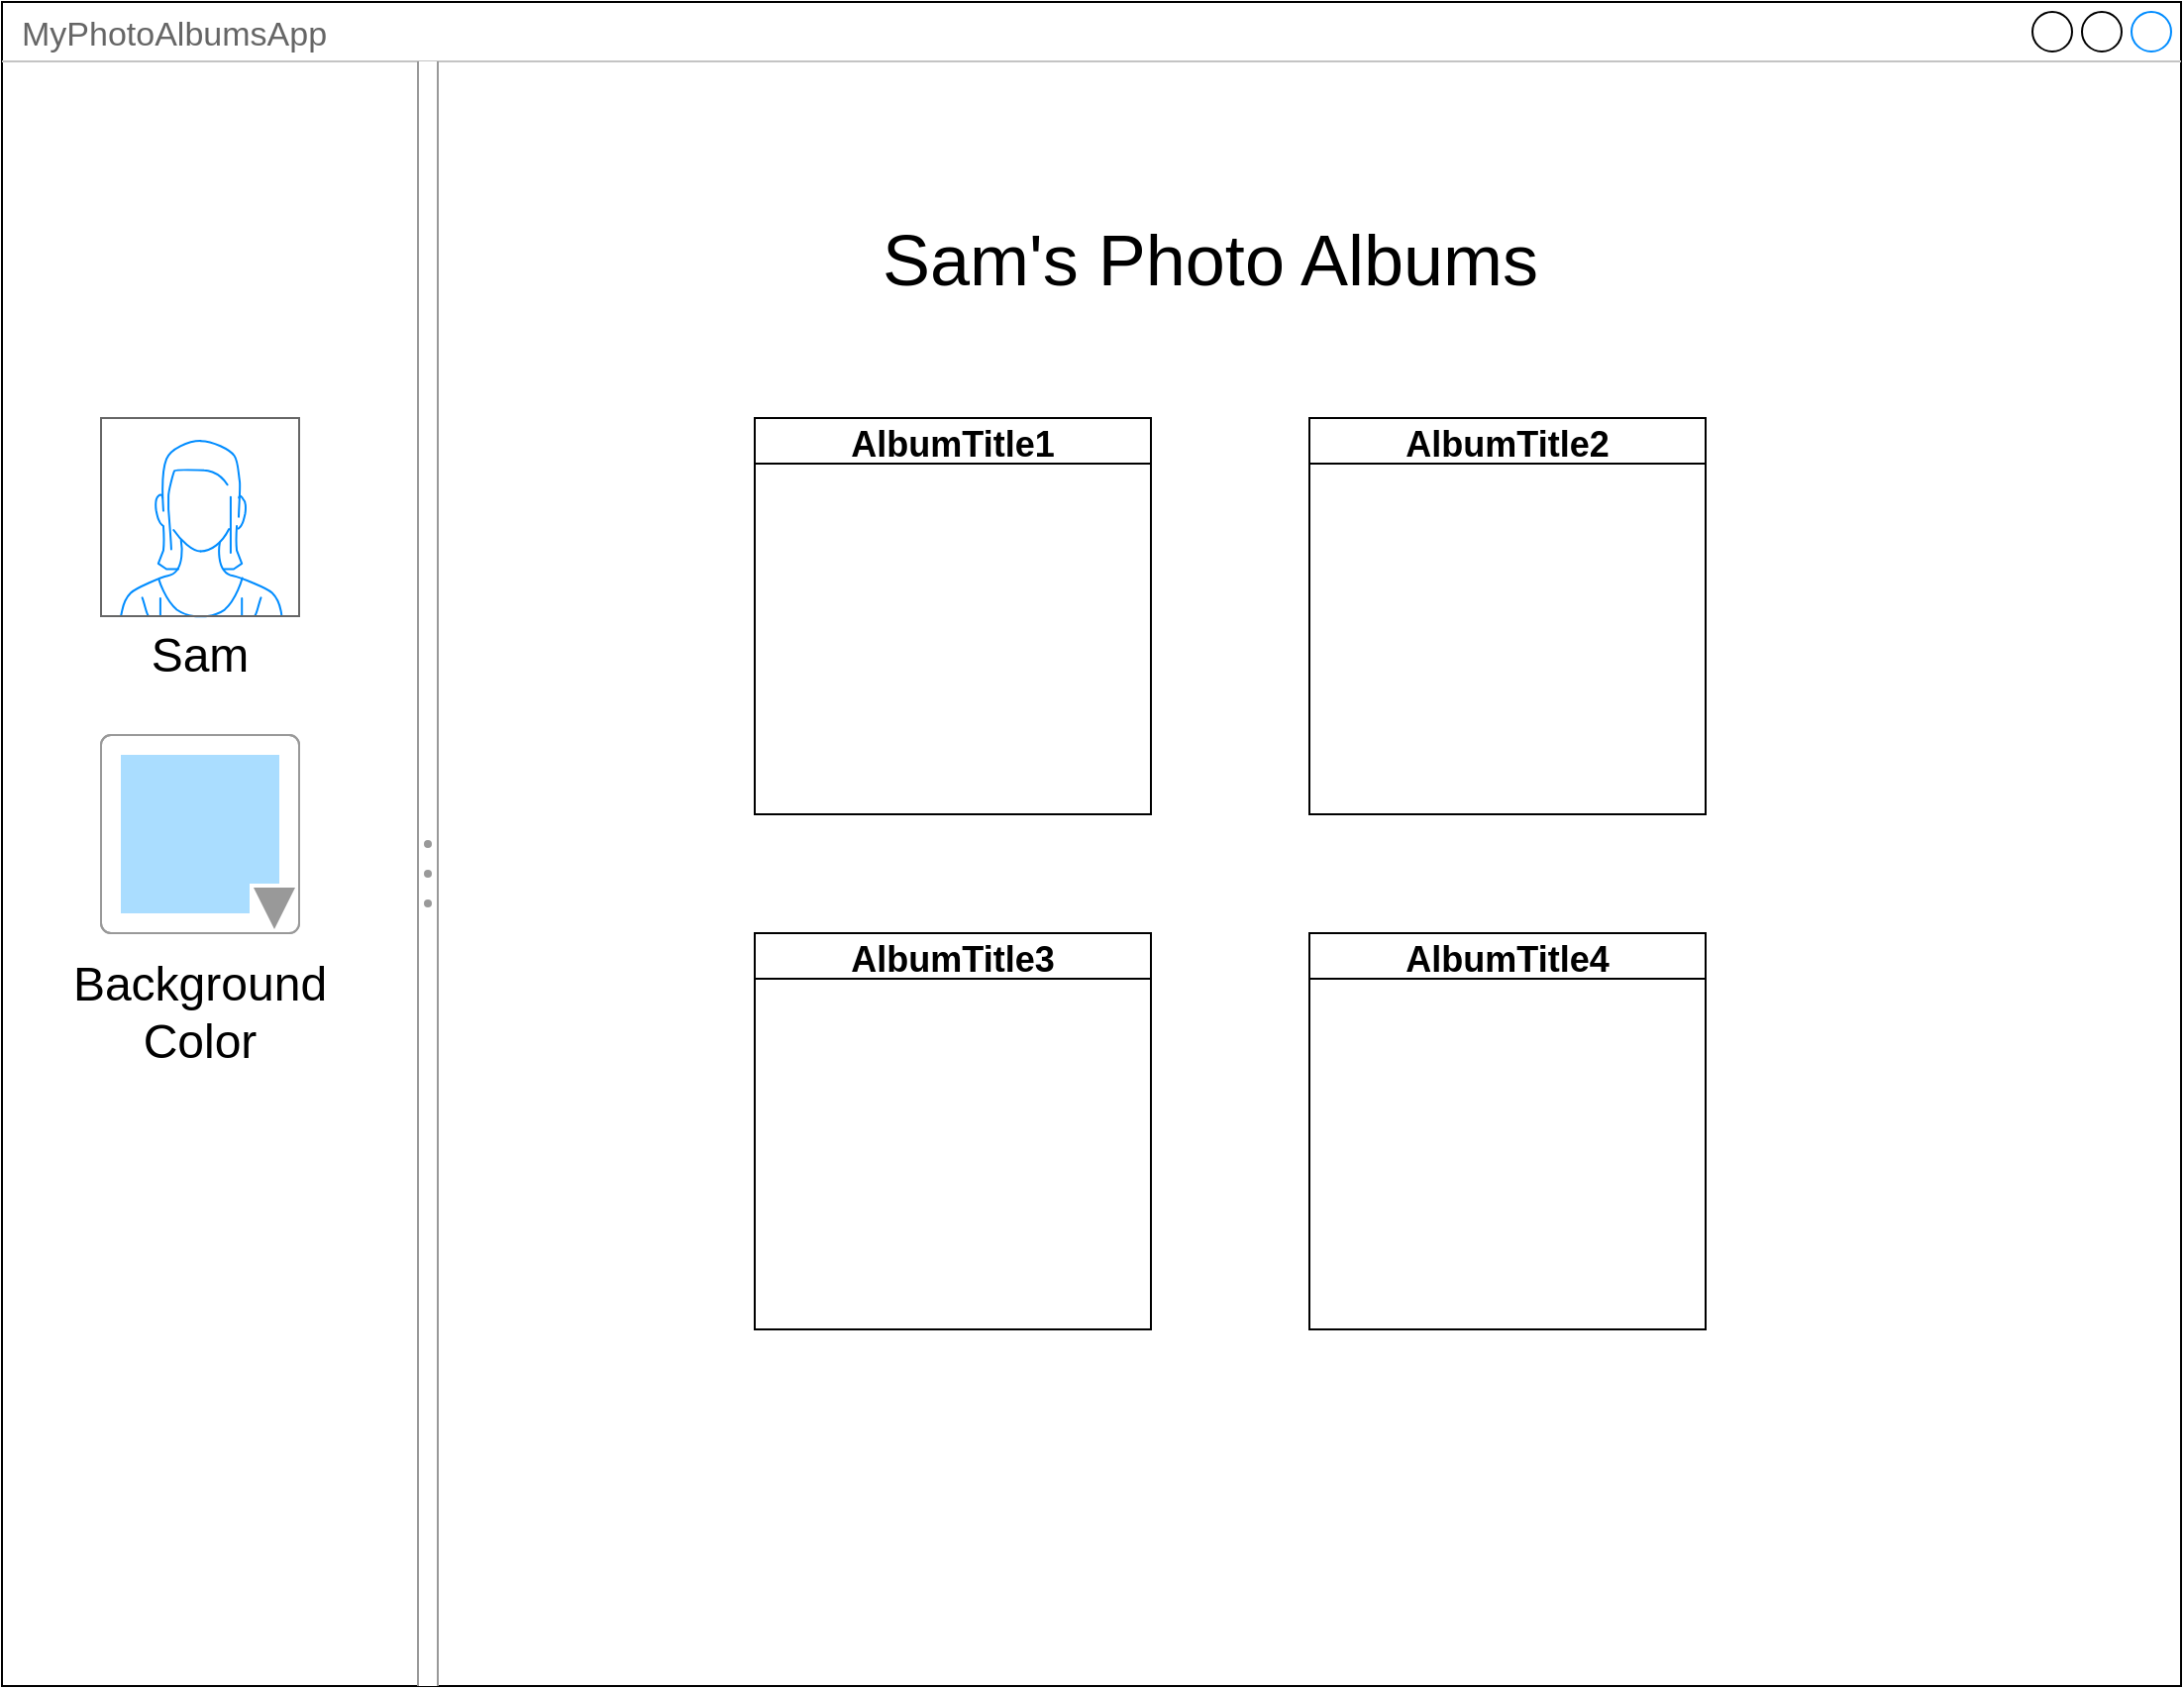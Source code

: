 <mxfile version="14.3.1" type="github" pages="3">
  <diagram id="piDafpqhtRUU5qUU-vj8" name="Page-1">
    <mxGraphModel dx="2076" dy="1158" grid="1" gridSize="10" guides="1" tooltips="1" connect="1" arrows="1" fold="1" page="1" pageScale="1" pageWidth="1100" pageHeight="850" math="0" shadow="0">
      <root>
        <mxCell id="0" />
        <mxCell id="1" parent="0" />
        <mxCell id="DZ1ZdTM2AhFmud3eLuOm-12" value="MyPhotoAlbumsApp" style="strokeWidth=1;shadow=0;dashed=0;align=center;html=1;shape=mxgraph.mockup.containers.window;align=left;verticalAlign=top;spacingLeft=8;strokeColor2=#008cff;strokeColor3=#c4c4c4;fontColor=#666666;mainText=;fontSize=17;labelBackgroundColor=none;" vertex="1" parent="1">
          <mxGeometry width="1100" height="850" as="geometry" />
        </mxCell>
        <mxCell id="sH05hH4Nlx9RyeKkd0yj-1" value="" style="verticalLabelPosition=bottom;shadow=0;dashed=0;align=center;html=1;verticalAlign=top;strokeWidth=1;shape=mxgraph.mockup.containers.userFemale;strokeColor=#666666;strokeColor2=#008cff;" vertex="1" parent="1">
          <mxGeometry x="50" y="210" width="100" height="100" as="geometry" />
        </mxCell>
        <mxCell id="sH05hH4Nlx9RyeKkd0yj-3" value="Sam" style="text;html=1;strokeColor=none;fillColor=none;align=center;verticalAlign=middle;whiteSpace=wrap;rounded=0;fontSize=24;" vertex="1" parent="1">
          <mxGeometry x="80" y="320" width="40" height="20" as="geometry" />
        </mxCell>
        <mxCell id="sH05hH4Nlx9RyeKkd0yj-5" value="" style="verticalLabelPosition=bottom;shadow=0;dashed=0;align=center;html=1;verticalAlign=top;strokeWidth=1;shape=mxgraph.mockup.forms.colorPicker;chosenColor=#aaddff;fontSize=24;" vertex="1" parent="1">
          <mxGeometry x="50" y="370" width="100" height="100" as="geometry" />
        </mxCell>
        <mxCell id="sH05hH4Nlx9RyeKkd0yj-6" value="Background Color" style="text;html=1;strokeColor=none;fillColor=none;align=center;verticalAlign=middle;whiteSpace=wrap;rounded=0;fontSize=24;" vertex="1" parent="1">
          <mxGeometry x="40" y="500" width="120" height="20" as="geometry" />
        </mxCell>
        <mxCell id="sH05hH4Nlx9RyeKkd0yj-7" value="" style="verticalLabelPosition=bottom;shadow=0;dashed=0;align=center;html=1;verticalAlign=top;strokeWidth=1;shape=mxgraph.mockup.forms.splitter;strokeColor=#999999;direction=north;fontSize=24;" vertex="1" parent="1">
          <mxGeometry x="210" y="30" width="10" height="820" as="geometry" />
        </mxCell>
        <mxCell id="_rLkys-aNLimPo2z-gKM-1" value="Sam&#39;s Photo Albums" style="text;html=1;strokeColor=none;fillColor=none;align=center;verticalAlign=middle;whiteSpace=wrap;rounded=0;fontSize=36;" vertex="1" parent="1">
          <mxGeometry x="430" y="120" width="360" height="20" as="geometry" />
        </mxCell>
        <mxCell id="_rLkys-aNLimPo2z-gKM-7" value="AlbumTitle1" style="swimlane;fontSize=18;" vertex="1" parent="1">
          <mxGeometry x="380" y="210" width="200" height="200" as="geometry" />
        </mxCell>
        <mxCell id="_rLkys-aNLimPo2z-gKM-9" value="AlbumTitle2" style="swimlane;fontSize=18;" vertex="1" parent="1">
          <mxGeometry x="660" y="210" width="200" height="200" as="geometry" />
        </mxCell>
        <mxCell id="_rLkys-aNLimPo2z-gKM-10" value="AlbumTitle4" style="swimlane;fontSize=18;" vertex="1" parent="1">
          <mxGeometry x="660" y="470" width="200" height="200" as="geometry" />
        </mxCell>
        <mxCell id="_rLkys-aNLimPo2z-gKM-11" value="AlbumTitle3" style="swimlane;fontSize=18;" vertex="1" parent="1">
          <mxGeometry x="380" y="470" width="200" height="200" as="geometry" />
        </mxCell>
      </root>
    </mxGraphModel>
  </diagram>
  <diagram id="iKog0prlsz1mXtTq6kje" name="Page-2">
    <mxGraphModel dx="2076" dy="1158" grid="1" gridSize="10" guides="1" tooltips="1" connect="1" arrows="1" fold="1" page="1" pageScale="1" pageWidth="1100" pageHeight="850" math="0" shadow="0">
      <root>
        <mxCell id="DevwnLs8fziMolrjHC-Y-0" />
        <mxCell id="DevwnLs8fziMolrjHC-Y-1" parent="DevwnLs8fziMolrjHC-Y-0" />
        <mxCell id="gayzWziuLhTQJLrSq4GK-75" value="" style="verticalLabelPosition=bottom;shadow=0;dashed=0;align=center;html=1;verticalAlign=top;strokeWidth=1;shape=mxgraph.mockup.containers.userMale;strokeColor=#666666;strokeColor2=#008cff;" vertex="1" parent="DevwnLs8fziMolrjHC-Y-1">
          <mxGeometry x="230" y="150" width="100" height="100" as="geometry" />
        </mxCell>
        <mxCell id="gayzWziuLhTQJLrSq4GK-83" value="" style="verticalLabelPosition=bottom;shadow=0;dashed=0;align=center;html=1;verticalAlign=top;strokeWidth=1;shape=mxgraph.mockup.containers.userMale;strokeColor=#666666;strokeColor2=#008cff;" vertex="1" parent="DevwnLs8fziMolrjHC-Y-1">
          <mxGeometry x="590" y="150" width="100" height="100" as="geometry" />
        </mxCell>
        <mxCell id="gayzWziuLhTQJLrSq4GK-84" value="" style="verticalLabelPosition=bottom;shadow=0;dashed=0;align=center;html=1;verticalAlign=top;strokeWidth=1;shape=mxgraph.mockup.containers.userMale;strokeColor=#666666;strokeColor2=#008cff;" vertex="1" parent="DevwnLs8fziMolrjHC-Y-1">
          <mxGeometry x="410" y="150" width="100" height="100" as="geometry" />
        </mxCell>
        <mxCell id="gayzWziuLhTQJLrSq4GK-87" value="" style="verticalLabelPosition=bottom;shadow=0;dashed=0;align=center;html=1;verticalAlign=top;strokeWidth=1;shape=mxgraph.mockup.containers.userMale;strokeColor=#666666;strokeColor2=#008cff;" vertex="1" parent="DevwnLs8fziMolrjHC-Y-1">
          <mxGeometry x="230" y="310" width="100" height="100" as="geometry" />
        </mxCell>
        <mxCell id="gayzWziuLhTQJLrSq4GK-89" value="" style="verticalLabelPosition=bottom;shadow=0;dashed=0;align=center;html=1;verticalAlign=top;strokeWidth=1;shape=mxgraph.mockup.containers.userMale;strokeColor=#666666;strokeColor2=#008cff;" vertex="1" parent="DevwnLs8fziMolrjHC-Y-1">
          <mxGeometry x="590" y="310" width="200" height="200" as="geometry" />
        </mxCell>
        <mxCell id="gayzWziuLhTQJLrSq4GK-90" value="" style="verticalLabelPosition=bottom;shadow=0;dashed=0;align=center;html=1;verticalAlign=top;strokeWidth=1;shape=mxgraph.mockup.containers.userMale;strokeColor=#666666;strokeColor2=#008cff;" vertex="1" parent="DevwnLs8fziMolrjHC-Y-1">
          <mxGeometry x="410" y="310" width="100" height="100" as="geometry" />
        </mxCell>
      </root>
    </mxGraphModel>
  </diagram>
  <diagram id="E-Hp7eALE1bjv7V0PlX1" name="Page-3">
    <mxGraphModel dx="2076" dy="1158" grid="1" gridSize="10" guides="1" tooltips="1" connect="1" arrows="1" fold="1" page="1" pageScale="1" pageWidth="1100" pageHeight="850" math="0" shadow="0">
      <root>
        <mxCell id="-hgHn5_GYHJia_32sEw4-0" />
        <mxCell id="-hgHn5_GYHJia_32sEw4-1" parent="-hgHn5_GYHJia_32sEw4-0" />
        <mxCell id="-hgHn5_GYHJia_32sEw4-2" value="MyPhotoAlbumsApp" style="strokeWidth=1;shadow=0;dashed=0;align=center;html=1;shape=mxgraph.mockup.containers.window;align=left;verticalAlign=top;spacingLeft=8;strokeColor2=#008cff;strokeColor3=#c4c4c4;fontColor=#666666;mainText=;fontSize=17;labelBackgroundColor=none;" vertex="1" parent="-hgHn5_GYHJia_32sEw4-1">
          <mxGeometry width="1100" height="850" as="geometry" />
        </mxCell>
        <mxCell id="-hgHn5_GYHJia_32sEw4-3" value="" style="verticalLabelPosition=bottom;shadow=0;dashed=0;align=center;html=1;verticalAlign=top;strokeWidth=1;shape=mxgraph.mockup.containers.userFemale;strokeColor=#666666;strokeColor2=#008cff;" vertex="1" parent="-hgHn5_GYHJia_32sEw4-1">
          <mxGeometry x="50" y="210" width="100" height="100" as="geometry" />
        </mxCell>
        <mxCell id="-hgHn5_GYHJia_32sEw4-4" value="Sam" style="text;html=1;strokeColor=none;fillColor=none;align=center;verticalAlign=middle;whiteSpace=wrap;rounded=0;fontSize=24;" vertex="1" parent="-hgHn5_GYHJia_32sEw4-1">
          <mxGeometry x="80" y="320" width="40" height="20" as="geometry" />
        </mxCell>
        <mxCell id="-hgHn5_GYHJia_32sEw4-5" value="" style="verticalLabelPosition=bottom;shadow=0;dashed=0;align=center;html=1;verticalAlign=top;strokeWidth=1;shape=mxgraph.mockup.forms.colorPicker;chosenColor=#aaddff;fontSize=24;" vertex="1" parent="-hgHn5_GYHJia_32sEw4-1">
          <mxGeometry x="50" y="370" width="100" height="100" as="geometry" />
        </mxCell>
        <mxCell id="-hgHn5_GYHJia_32sEw4-6" value="Background Color" style="text;html=1;strokeColor=none;fillColor=none;align=center;verticalAlign=middle;whiteSpace=wrap;rounded=0;fontSize=24;" vertex="1" parent="-hgHn5_GYHJia_32sEw4-1">
          <mxGeometry x="40" y="500" width="120" height="20" as="geometry" />
        </mxCell>
        <mxCell id="sxVszc--Llo4qrqbdTkJ-0" value="" style="verticalLabelPosition=bottom;shadow=0;dashed=0;align=center;html=1;verticalAlign=top;strokeWidth=1;shape=mxgraph.mockup.forms.splitter;strokeColor=#999999;direction=north;fontSize=24;" vertex="1" parent="-hgHn5_GYHJia_32sEw4-1">
          <mxGeometry x="210" y="30" width="10" height="820" as="geometry" />
        </mxCell>
        <mxCell id="sxVszc--Llo4qrqbdTkJ-1" value="AlbumTitle1" style="text;html=1;strokeColor=none;fillColor=none;align=center;verticalAlign=middle;whiteSpace=wrap;rounded=0;fontSize=36;" vertex="1" parent="-hgHn5_GYHJia_32sEw4-1">
          <mxGeometry x="480" y="120" width="360" height="20" as="geometry" />
        </mxCell>
        <mxCell id="E-VcALM6K96ZpO3JtMTg-4" value="" style="verticalLabelPosition=bottom;shadow=0;dashed=0;align=center;html=1;verticalAlign=top;strokeWidth=1;shape=mxgraph.mockup.containers.userMale;strokeColor=#666666;strokeColor2=#008cff;" vertex="1" parent="-hgHn5_GYHJia_32sEw4-1">
          <mxGeometry x="300" y="210" width="200" height="200" as="geometry" />
        </mxCell>
        <mxCell id="hF8wnXuEBuyL4ukI2M3a-0" value="" style="verticalLabelPosition=bottom;shadow=0;dashed=0;align=center;html=1;verticalAlign=top;strokeWidth=1;shape=mxgraph.mockup.containers.userMale;strokeColor=#666666;strokeColor2=#008cff;" vertex="1" parent="-hgHn5_GYHJia_32sEw4-1">
          <mxGeometry x="820" y="210" width="200" height="200" as="geometry" />
        </mxCell>
        <mxCell id="hF8wnXuEBuyL4ukI2M3a-1" value="" style="verticalLabelPosition=bottom;shadow=0;dashed=0;align=center;html=1;verticalAlign=top;strokeWidth=1;shape=mxgraph.mockup.containers.userMale;strokeColor=#666666;strokeColor2=#008cff;" vertex="1" parent="-hgHn5_GYHJia_32sEw4-1">
          <mxGeometry x="560" y="210" width="200" height="200" as="geometry" />
        </mxCell>
        <mxCell id="hF8wnXuEBuyL4ukI2M3a-2" value="" style="verticalLabelPosition=bottom;shadow=0;dashed=0;align=center;html=1;verticalAlign=top;strokeWidth=1;shape=mxgraph.mockup.containers.userMale;strokeColor=#666666;strokeColor2=#008cff;" vertex="1" parent="-hgHn5_GYHJia_32sEw4-1">
          <mxGeometry x="300" y="470" width="200" height="200" as="geometry" />
        </mxCell>
        <mxCell id="hF8wnXuEBuyL4ukI2M3a-3" value="" style="verticalLabelPosition=bottom;shadow=0;dashed=0;align=center;html=1;verticalAlign=top;strokeWidth=1;shape=mxgraph.mockup.containers.userMale;strokeColor=#666666;strokeColor2=#008cff;" vertex="1" parent="-hgHn5_GYHJia_32sEw4-1">
          <mxGeometry x="820" y="470" width="200" height="200" as="geometry" />
        </mxCell>
        <mxCell id="hF8wnXuEBuyL4ukI2M3a-4" value="" style="verticalLabelPosition=bottom;shadow=0;dashed=0;align=center;html=1;verticalAlign=top;strokeWidth=1;shape=mxgraph.mockup.containers.userMale;strokeColor=#666666;strokeColor2=#008cff;" vertex="1" parent="-hgHn5_GYHJia_32sEw4-1">
          <mxGeometry x="560" y="470" width="200" height="200" as="geometry" />
        </mxCell>
      </root>
    </mxGraphModel>
  </diagram>
</mxfile>
